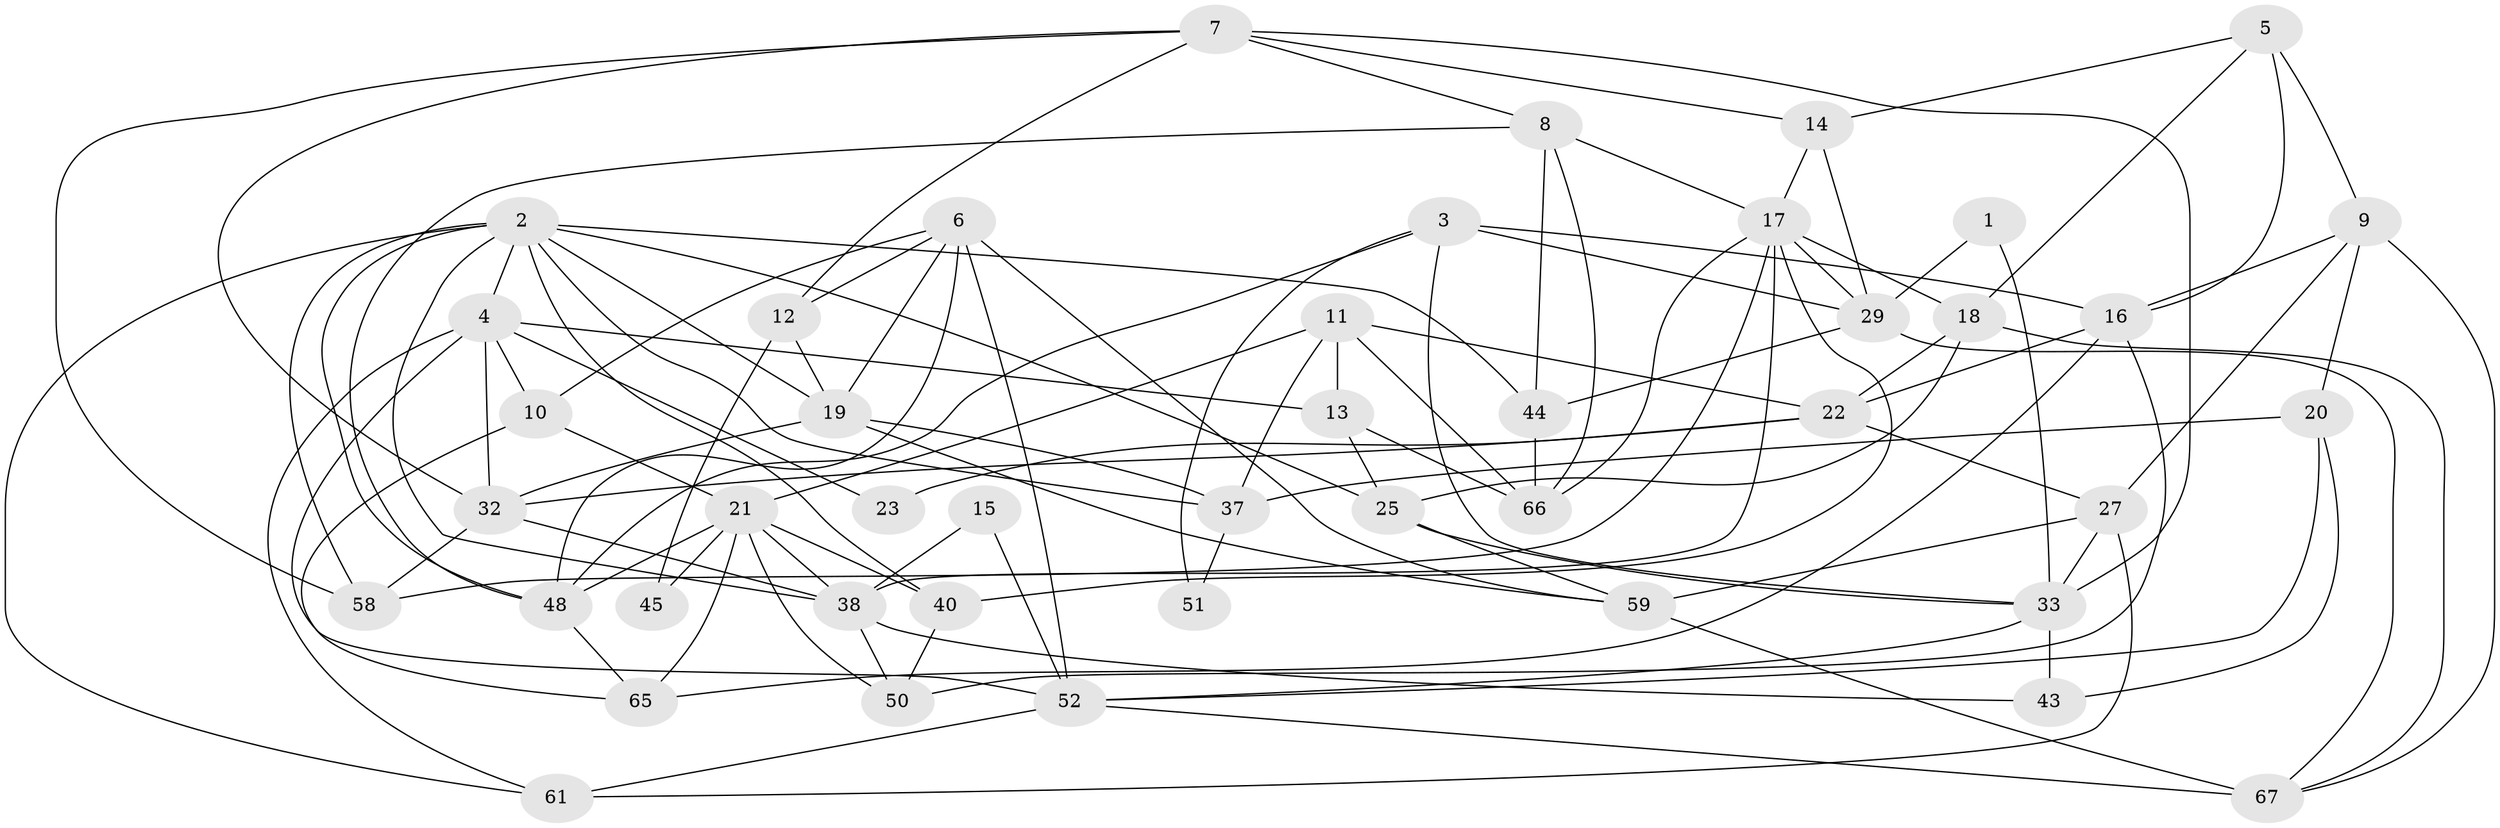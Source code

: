 // original degree distribution, {2: 0.09722222222222222, 8: 0.027777777777777776, 4: 0.3472222222222222, 3: 0.2777777777777778, 6: 0.08333333333333333, 5: 0.1527777777777778, 7: 0.013888888888888888}
// Generated by graph-tools (version 1.1) at 2025/41/03/06/25 10:41:59]
// undirected, 44 vertices, 109 edges
graph export_dot {
graph [start="1"]
  node [color=gray90,style=filled];
  1;
  2 [super="+24"];
  3 [super="+64"];
  4 [super="+54"];
  5 [super="+28"];
  6 [super="+68"];
  7 [super="+39"];
  8 [super="+53"];
  9 [super="+35"];
  10 [super="+41"];
  11 [super="+31"];
  12 [super="+36"];
  13;
  14;
  15;
  16 [super="+56"];
  17 [super="+47"];
  18 [super="+30"];
  19 [super="+26"];
  20;
  21 [super="+34"];
  22 [super="+55"];
  23;
  25;
  27 [super="+46"];
  29 [super="+49"];
  32 [super="+42"];
  33 [super="+63"];
  37 [super="+71"];
  38 [super="+72"];
  40;
  43;
  44 [super="+57"];
  45;
  48 [super="+60"];
  50;
  51;
  52 [super="+69"];
  58;
  59 [super="+62"];
  61;
  65;
  66 [super="+70"];
  67;
  1 -- 33;
  1 -- 29;
  2 -- 61;
  2 -- 38;
  2 -- 40;
  2 -- 44;
  2 -- 48;
  2 -- 58;
  2 -- 25;
  2 -- 4;
  2 -- 37;
  2 -- 19;
  3 -- 16;
  3 -- 51;
  3 -- 29;
  3 -- 48;
  3 -- 33;
  4 -- 13;
  4 -- 23;
  4 -- 61;
  4 -- 52;
  4 -- 10;
  4 -- 32;
  5 -- 18;
  5 -- 14;
  5 -- 16;
  5 -- 9;
  6 -- 52;
  6 -- 12;
  6 -- 59;
  6 -- 10;
  6 -- 48 [weight=2];
  6 -- 19;
  7 -- 33 [weight=2];
  7 -- 58;
  7 -- 12 [weight=2];
  7 -- 32;
  7 -- 8;
  7 -- 14;
  8 -- 66;
  8 -- 44;
  8 -- 17;
  8 -- 48;
  9 -- 20;
  9 -- 67;
  9 -- 27;
  9 -- 16;
  10 -- 65;
  10 -- 21;
  11 -- 66;
  11 -- 21;
  11 -- 13;
  11 -- 37;
  11 -- 22;
  12 -- 19;
  12 -- 45;
  13 -- 25;
  13 -- 66;
  14 -- 29;
  14 -- 17;
  15 -- 52;
  15 -- 38;
  16 -- 65;
  16 -- 50;
  16 -- 22;
  17 -- 40;
  17 -- 66;
  17 -- 58;
  17 -- 29;
  17 -- 38;
  17 -- 18;
  18 -- 67;
  18 -- 25 [weight=2];
  18 -- 22;
  19 -- 32;
  19 -- 37;
  19 -- 59;
  20 -- 43;
  20 -- 37;
  20 -- 52;
  21 -- 48;
  21 -- 65;
  21 -- 45;
  21 -- 50;
  21 -- 40;
  21 -- 38;
  22 -- 23;
  22 -- 27;
  22 -- 32;
  25 -- 33;
  25 -- 59;
  27 -- 33;
  27 -- 61;
  27 -- 59;
  29 -- 67;
  29 -- 44;
  32 -- 38;
  32 -- 58;
  33 -- 43;
  33 -- 52;
  37 -- 51;
  38 -- 50;
  38 -- 43;
  40 -- 50;
  44 -- 66;
  48 -- 65;
  52 -- 67;
  52 -- 61;
  59 -- 67 [weight=2];
}
